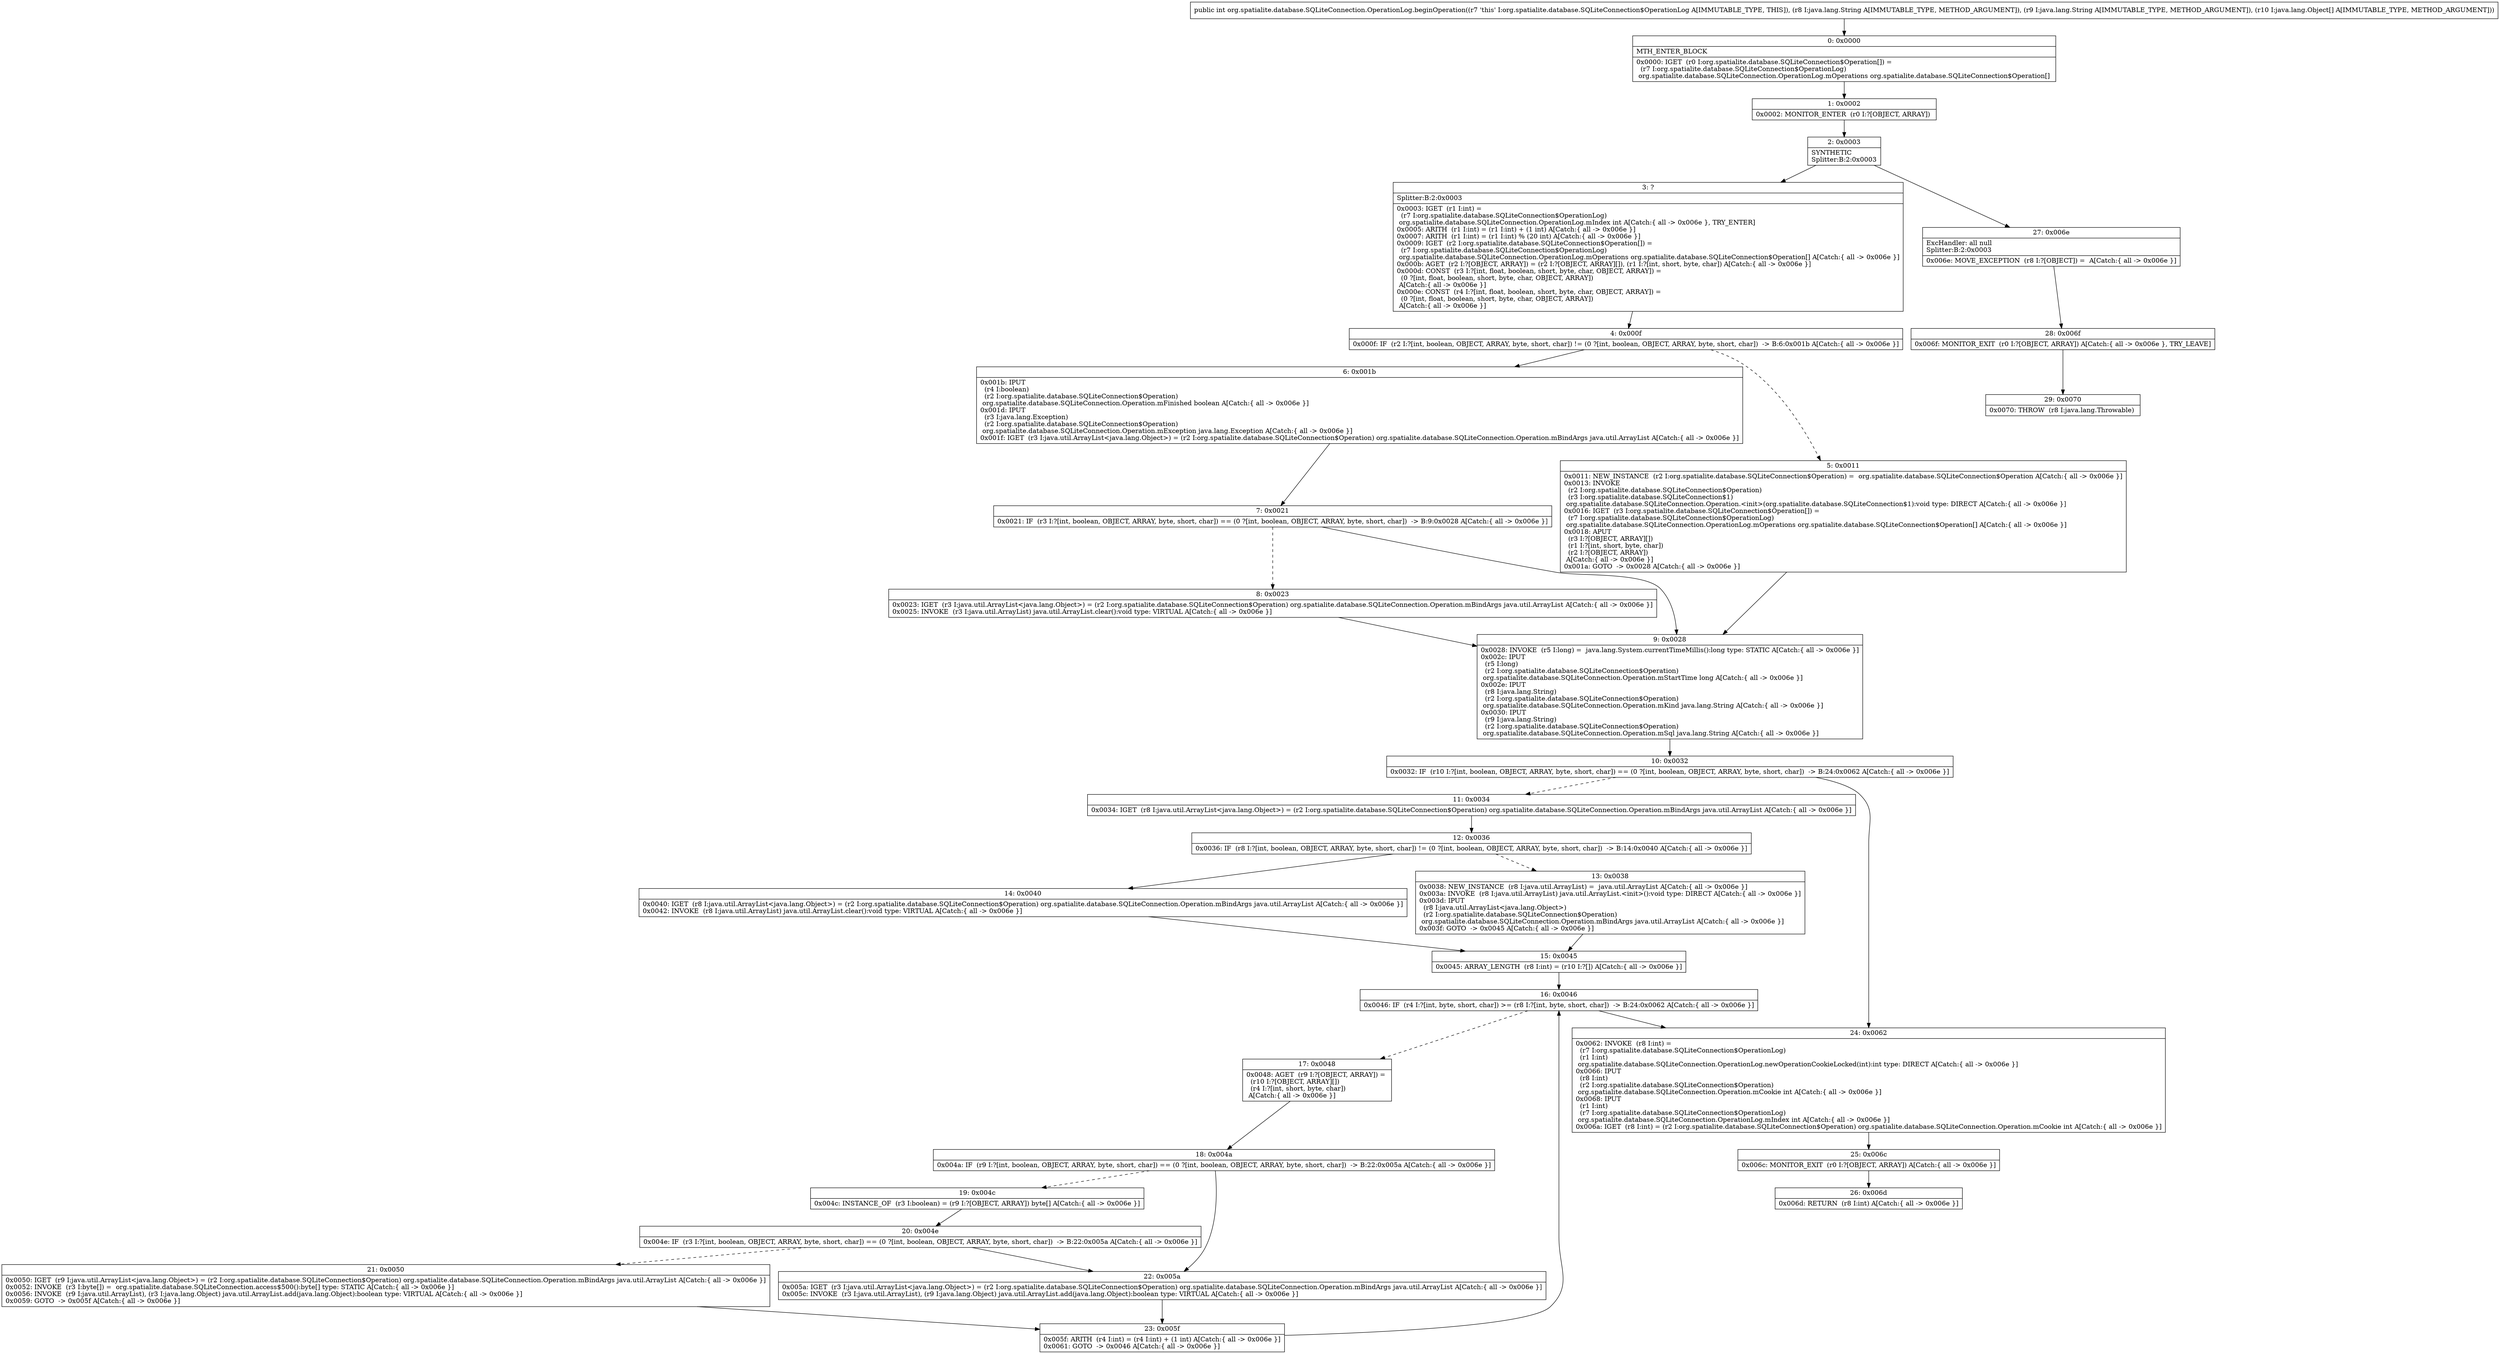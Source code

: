 digraph "CFG fororg.spatialite.database.SQLiteConnection.OperationLog.beginOperation(Ljava\/lang\/String;Ljava\/lang\/String;[Ljava\/lang\/Object;)I" {
Node_0 [shape=record,label="{0\:\ 0x0000|MTH_ENTER_BLOCK\l|0x0000: IGET  (r0 I:org.spatialite.database.SQLiteConnection$Operation[]) = \l  (r7 I:org.spatialite.database.SQLiteConnection$OperationLog)\l org.spatialite.database.SQLiteConnection.OperationLog.mOperations org.spatialite.database.SQLiteConnection$Operation[] \l}"];
Node_1 [shape=record,label="{1\:\ 0x0002|0x0002: MONITOR_ENTER  (r0 I:?[OBJECT, ARRAY]) \l}"];
Node_2 [shape=record,label="{2\:\ 0x0003|SYNTHETIC\lSplitter:B:2:0x0003\l}"];
Node_3 [shape=record,label="{3\:\ ?|Splitter:B:2:0x0003\l|0x0003: IGET  (r1 I:int) = \l  (r7 I:org.spatialite.database.SQLiteConnection$OperationLog)\l org.spatialite.database.SQLiteConnection.OperationLog.mIndex int A[Catch:\{ all \-\> 0x006e \}, TRY_ENTER]\l0x0005: ARITH  (r1 I:int) = (r1 I:int) + (1 int) A[Catch:\{ all \-\> 0x006e \}]\l0x0007: ARITH  (r1 I:int) = (r1 I:int) % (20 int) A[Catch:\{ all \-\> 0x006e \}]\l0x0009: IGET  (r2 I:org.spatialite.database.SQLiteConnection$Operation[]) = \l  (r7 I:org.spatialite.database.SQLiteConnection$OperationLog)\l org.spatialite.database.SQLiteConnection.OperationLog.mOperations org.spatialite.database.SQLiteConnection$Operation[] A[Catch:\{ all \-\> 0x006e \}]\l0x000b: AGET  (r2 I:?[OBJECT, ARRAY]) = (r2 I:?[OBJECT, ARRAY][]), (r1 I:?[int, short, byte, char]) A[Catch:\{ all \-\> 0x006e \}]\l0x000d: CONST  (r3 I:?[int, float, boolean, short, byte, char, OBJECT, ARRAY]) = \l  (0 ?[int, float, boolean, short, byte, char, OBJECT, ARRAY])\l A[Catch:\{ all \-\> 0x006e \}]\l0x000e: CONST  (r4 I:?[int, float, boolean, short, byte, char, OBJECT, ARRAY]) = \l  (0 ?[int, float, boolean, short, byte, char, OBJECT, ARRAY])\l A[Catch:\{ all \-\> 0x006e \}]\l}"];
Node_4 [shape=record,label="{4\:\ 0x000f|0x000f: IF  (r2 I:?[int, boolean, OBJECT, ARRAY, byte, short, char]) != (0 ?[int, boolean, OBJECT, ARRAY, byte, short, char])  \-\> B:6:0x001b A[Catch:\{ all \-\> 0x006e \}]\l}"];
Node_5 [shape=record,label="{5\:\ 0x0011|0x0011: NEW_INSTANCE  (r2 I:org.spatialite.database.SQLiteConnection$Operation) =  org.spatialite.database.SQLiteConnection$Operation A[Catch:\{ all \-\> 0x006e \}]\l0x0013: INVOKE  \l  (r2 I:org.spatialite.database.SQLiteConnection$Operation)\l  (r3 I:org.spatialite.database.SQLiteConnection$1)\l org.spatialite.database.SQLiteConnection.Operation.\<init\>(org.spatialite.database.SQLiteConnection$1):void type: DIRECT A[Catch:\{ all \-\> 0x006e \}]\l0x0016: IGET  (r3 I:org.spatialite.database.SQLiteConnection$Operation[]) = \l  (r7 I:org.spatialite.database.SQLiteConnection$OperationLog)\l org.spatialite.database.SQLiteConnection.OperationLog.mOperations org.spatialite.database.SQLiteConnection$Operation[] A[Catch:\{ all \-\> 0x006e \}]\l0x0018: APUT  \l  (r3 I:?[OBJECT, ARRAY][])\l  (r1 I:?[int, short, byte, char])\l  (r2 I:?[OBJECT, ARRAY])\l A[Catch:\{ all \-\> 0x006e \}]\l0x001a: GOTO  \-\> 0x0028 A[Catch:\{ all \-\> 0x006e \}]\l}"];
Node_6 [shape=record,label="{6\:\ 0x001b|0x001b: IPUT  \l  (r4 I:boolean)\l  (r2 I:org.spatialite.database.SQLiteConnection$Operation)\l org.spatialite.database.SQLiteConnection.Operation.mFinished boolean A[Catch:\{ all \-\> 0x006e \}]\l0x001d: IPUT  \l  (r3 I:java.lang.Exception)\l  (r2 I:org.spatialite.database.SQLiteConnection$Operation)\l org.spatialite.database.SQLiteConnection.Operation.mException java.lang.Exception A[Catch:\{ all \-\> 0x006e \}]\l0x001f: IGET  (r3 I:java.util.ArrayList\<java.lang.Object\>) = (r2 I:org.spatialite.database.SQLiteConnection$Operation) org.spatialite.database.SQLiteConnection.Operation.mBindArgs java.util.ArrayList A[Catch:\{ all \-\> 0x006e \}]\l}"];
Node_7 [shape=record,label="{7\:\ 0x0021|0x0021: IF  (r3 I:?[int, boolean, OBJECT, ARRAY, byte, short, char]) == (0 ?[int, boolean, OBJECT, ARRAY, byte, short, char])  \-\> B:9:0x0028 A[Catch:\{ all \-\> 0x006e \}]\l}"];
Node_8 [shape=record,label="{8\:\ 0x0023|0x0023: IGET  (r3 I:java.util.ArrayList\<java.lang.Object\>) = (r2 I:org.spatialite.database.SQLiteConnection$Operation) org.spatialite.database.SQLiteConnection.Operation.mBindArgs java.util.ArrayList A[Catch:\{ all \-\> 0x006e \}]\l0x0025: INVOKE  (r3 I:java.util.ArrayList) java.util.ArrayList.clear():void type: VIRTUAL A[Catch:\{ all \-\> 0x006e \}]\l}"];
Node_9 [shape=record,label="{9\:\ 0x0028|0x0028: INVOKE  (r5 I:long) =  java.lang.System.currentTimeMillis():long type: STATIC A[Catch:\{ all \-\> 0x006e \}]\l0x002c: IPUT  \l  (r5 I:long)\l  (r2 I:org.spatialite.database.SQLiteConnection$Operation)\l org.spatialite.database.SQLiteConnection.Operation.mStartTime long A[Catch:\{ all \-\> 0x006e \}]\l0x002e: IPUT  \l  (r8 I:java.lang.String)\l  (r2 I:org.spatialite.database.SQLiteConnection$Operation)\l org.spatialite.database.SQLiteConnection.Operation.mKind java.lang.String A[Catch:\{ all \-\> 0x006e \}]\l0x0030: IPUT  \l  (r9 I:java.lang.String)\l  (r2 I:org.spatialite.database.SQLiteConnection$Operation)\l org.spatialite.database.SQLiteConnection.Operation.mSql java.lang.String A[Catch:\{ all \-\> 0x006e \}]\l}"];
Node_10 [shape=record,label="{10\:\ 0x0032|0x0032: IF  (r10 I:?[int, boolean, OBJECT, ARRAY, byte, short, char]) == (0 ?[int, boolean, OBJECT, ARRAY, byte, short, char])  \-\> B:24:0x0062 A[Catch:\{ all \-\> 0x006e \}]\l}"];
Node_11 [shape=record,label="{11\:\ 0x0034|0x0034: IGET  (r8 I:java.util.ArrayList\<java.lang.Object\>) = (r2 I:org.spatialite.database.SQLiteConnection$Operation) org.spatialite.database.SQLiteConnection.Operation.mBindArgs java.util.ArrayList A[Catch:\{ all \-\> 0x006e \}]\l}"];
Node_12 [shape=record,label="{12\:\ 0x0036|0x0036: IF  (r8 I:?[int, boolean, OBJECT, ARRAY, byte, short, char]) != (0 ?[int, boolean, OBJECT, ARRAY, byte, short, char])  \-\> B:14:0x0040 A[Catch:\{ all \-\> 0x006e \}]\l}"];
Node_13 [shape=record,label="{13\:\ 0x0038|0x0038: NEW_INSTANCE  (r8 I:java.util.ArrayList) =  java.util.ArrayList A[Catch:\{ all \-\> 0x006e \}]\l0x003a: INVOKE  (r8 I:java.util.ArrayList) java.util.ArrayList.\<init\>():void type: DIRECT A[Catch:\{ all \-\> 0x006e \}]\l0x003d: IPUT  \l  (r8 I:java.util.ArrayList\<java.lang.Object\>)\l  (r2 I:org.spatialite.database.SQLiteConnection$Operation)\l org.spatialite.database.SQLiteConnection.Operation.mBindArgs java.util.ArrayList A[Catch:\{ all \-\> 0x006e \}]\l0x003f: GOTO  \-\> 0x0045 A[Catch:\{ all \-\> 0x006e \}]\l}"];
Node_14 [shape=record,label="{14\:\ 0x0040|0x0040: IGET  (r8 I:java.util.ArrayList\<java.lang.Object\>) = (r2 I:org.spatialite.database.SQLiteConnection$Operation) org.spatialite.database.SQLiteConnection.Operation.mBindArgs java.util.ArrayList A[Catch:\{ all \-\> 0x006e \}]\l0x0042: INVOKE  (r8 I:java.util.ArrayList) java.util.ArrayList.clear():void type: VIRTUAL A[Catch:\{ all \-\> 0x006e \}]\l}"];
Node_15 [shape=record,label="{15\:\ 0x0045|0x0045: ARRAY_LENGTH  (r8 I:int) = (r10 I:?[]) A[Catch:\{ all \-\> 0x006e \}]\l}"];
Node_16 [shape=record,label="{16\:\ 0x0046|0x0046: IF  (r4 I:?[int, byte, short, char]) \>= (r8 I:?[int, byte, short, char])  \-\> B:24:0x0062 A[Catch:\{ all \-\> 0x006e \}]\l}"];
Node_17 [shape=record,label="{17\:\ 0x0048|0x0048: AGET  (r9 I:?[OBJECT, ARRAY]) = \l  (r10 I:?[OBJECT, ARRAY][])\l  (r4 I:?[int, short, byte, char])\l A[Catch:\{ all \-\> 0x006e \}]\l}"];
Node_18 [shape=record,label="{18\:\ 0x004a|0x004a: IF  (r9 I:?[int, boolean, OBJECT, ARRAY, byte, short, char]) == (0 ?[int, boolean, OBJECT, ARRAY, byte, short, char])  \-\> B:22:0x005a A[Catch:\{ all \-\> 0x006e \}]\l}"];
Node_19 [shape=record,label="{19\:\ 0x004c|0x004c: INSTANCE_OF  (r3 I:boolean) = (r9 I:?[OBJECT, ARRAY]) byte[] A[Catch:\{ all \-\> 0x006e \}]\l}"];
Node_20 [shape=record,label="{20\:\ 0x004e|0x004e: IF  (r3 I:?[int, boolean, OBJECT, ARRAY, byte, short, char]) == (0 ?[int, boolean, OBJECT, ARRAY, byte, short, char])  \-\> B:22:0x005a A[Catch:\{ all \-\> 0x006e \}]\l}"];
Node_21 [shape=record,label="{21\:\ 0x0050|0x0050: IGET  (r9 I:java.util.ArrayList\<java.lang.Object\>) = (r2 I:org.spatialite.database.SQLiteConnection$Operation) org.spatialite.database.SQLiteConnection.Operation.mBindArgs java.util.ArrayList A[Catch:\{ all \-\> 0x006e \}]\l0x0052: INVOKE  (r3 I:byte[]) =  org.spatialite.database.SQLiteConnection.access$500():byte[] type: STATIC A[Catch:\{ all \-\> 0x006e \}]\l0x0056: INVOKE  (r9 I:java.util.ArrayList), (r3 I:java.lang.Object) java.util.ArrayList.add(java.lang.Object):boolean type: VIRTUAL A[Catch:\{ all \-\> 0x006e \}]\l0x0059: GOTO  \-\> 0x005f A[Catch:\{ all \-\> 0x006e \}]\l}"];
Node_22 [shape=record,label="{22\:\ 0x005a|0x005a: IGET  (r3 I:java.util.ArrayList\<java.lang.Object\>) = (r2 I:org.spatialite.database.SQLiteConnection$Operation) org.spatialite.database.SQLiteConnection.Operation.mBindArgs java.util.ArrayList A[Catch:\{ all \-\> 0x006e \}]\l0x005c: INVOKE  (r3 I:java.util.ArrayList), (r9 I:java.lang.Object) java.util.ArrayList.add(java.lang.Object):boolean type: VIRTUAL A[Catch:\{ all \-\> 0x006e \}]\l}"];
Node_23 [shape=record,label="{23\:\ 0x005f|0x005f: ARITH  (r4 I:int) = (r4 I:int) + (1 int) A[Catch:\{ all \-\> 0x006e \}]\l0x0061: GOTO  \-\> 0x0046 A[Catch:\{ all \-\> 0x006e \}]\l}"];
Node_24 [shape=record,label="{24\:\ 0x0062|0x0062: INVOKE  (r8 I:int) = \l  (r7 I:org.spatialite.database.SQLiteConnection$OperationLog)\l  (r1 I:int)\l org.spatialite.database.SQLiteConnection.OperationLog.newOperationCookieLocked(int):int type: DIRECT A[Catch:\{ all \-\> 0x006e \}]\l0x0066: IPUT  \l  (r8 I:int)\l  (r2 I:org.spatialite.database.SQLiteConnection$Operation)\l org.spatialite.database.SQLiteConnection.Operation.mCookie int A[Catch:\{ all \-\> 0x006e \}]\l0x0068: IPUT  \l  (r1 I:int)\l  (r7 I:org.spatialite.database.SQLiteConnection$OperationLog)\l org.spatialite.database.SQLiteConnection.OperationLog.mIndex int A[Catch:\{ all \-\> 0x006e \}]\l0x006a: IGET  (r8 I:int) = (r2 I:org.spatialite.database.SQLiteConnection$Operation) org.spatialite.database.SQLiteConnection.Operation.mCookie int A[Catch:\{ all \-\> 0x006e \}]\l}"];
Node_25 [shape=record,label="{25\:\ 0x006c|0x006c: MONITOR_EXIT  (r0 I:?[OBJECT, ARRAY]) A[Catch:\{ all \-\> 0x006e \}]\l}"];
Node_26 [shape=record,label="{26\:\ 0x006d|0x006d: RETURN  (r8 I:int) A[Catch:\{ all \-\> 0x006e \}]\l}"];
Node_27 [shape=record,label="{27\:\ 0x006e|ExcHandler: all null\lSplitter:B:2:0x0003\l|0x006e: MOVE_EXCEPTION  (r8 I:?[OBJECT]) =  A[Catch:\{ all \-\> 0x006e \}]\l}"];
Node_28 [shape=record,label="{28\:\ 0x006f|0x006f: MONITOR_EXIT  (r0 I:?[OBJECT, ARRAY]) A[Catch:\{ all \-\> 0x006e \}, TRY_LEAVE]\l}"];
Node_29 [shape=record,label="{29\:\ 0x0070|0x0070: THROW  (r8 I:java.lang.Throwable) \l}"];
MethodNode[shape=record,label="{public int org.spatialite.database.SQLiteConnection.OperationLog.beginOperation((r7 'this' I:org.spatialite.database.SQLiteConnection$OperationLog A[IMMUTABLE_TYPE, THIS]), (r8 I:java.lang.String A[IMMUTABLE_TYPE, METHOD_ARGUMENT]), (r9 I:java.lang.String A[IMMUTABLE_TYPE, METHOD_ARGUMENT]), (r10 I:java.lang.Object[] A[IMMUTABLE_TYPE, METHOD_ARGUMENT])) }"];
MethodNode -> Node_0;
Node_0 -> Node_1;
Node_1 -> Node_2;
Node_2 -> Node_3;
Node_2 -> Node_27;
Node_3 -> Node_4;
Node_4 -> Node_5[style=dashed];
Node_4 -> Node_6;
Node_5 -> Node_9;
Node_6 -> Node_7;
Node_7 -> Node_8[style=dashed];
Node_7 -> Node_9;
Node_8 -> Node_9;
Node_9 -> Node_10;
Node_10 -> Node_11[style=dashed];
Node_10 -> Node_24;
Node_11 -> Node_12;
Node_12 -> Node_13[style=dashed];
Node_12 -> Node_14;
Node_13 -> Node_15;
Node_14 -> Node_15;
Node_15 -> Node_16;
Node_16 -> Node_17[style=dashed];
Node_16 -> Node_24;
Node_17 -> Node_18;
Node_18 -> Node_19[style=dashed];
Node_18 -> Node_22;
Node_19 -> Node_20;
Node_20 -> Node_21[style=dashed];
Node_20 -> Node_22;
Node_21 -> Node_23;
Node_22 -> Node_23;
Node_23 -> Node_16;
Node_24 -> Node_25;
Node_25 -> Node_26;
Node_27 -> Node_28;
Node_28 -> Node_29;
}

